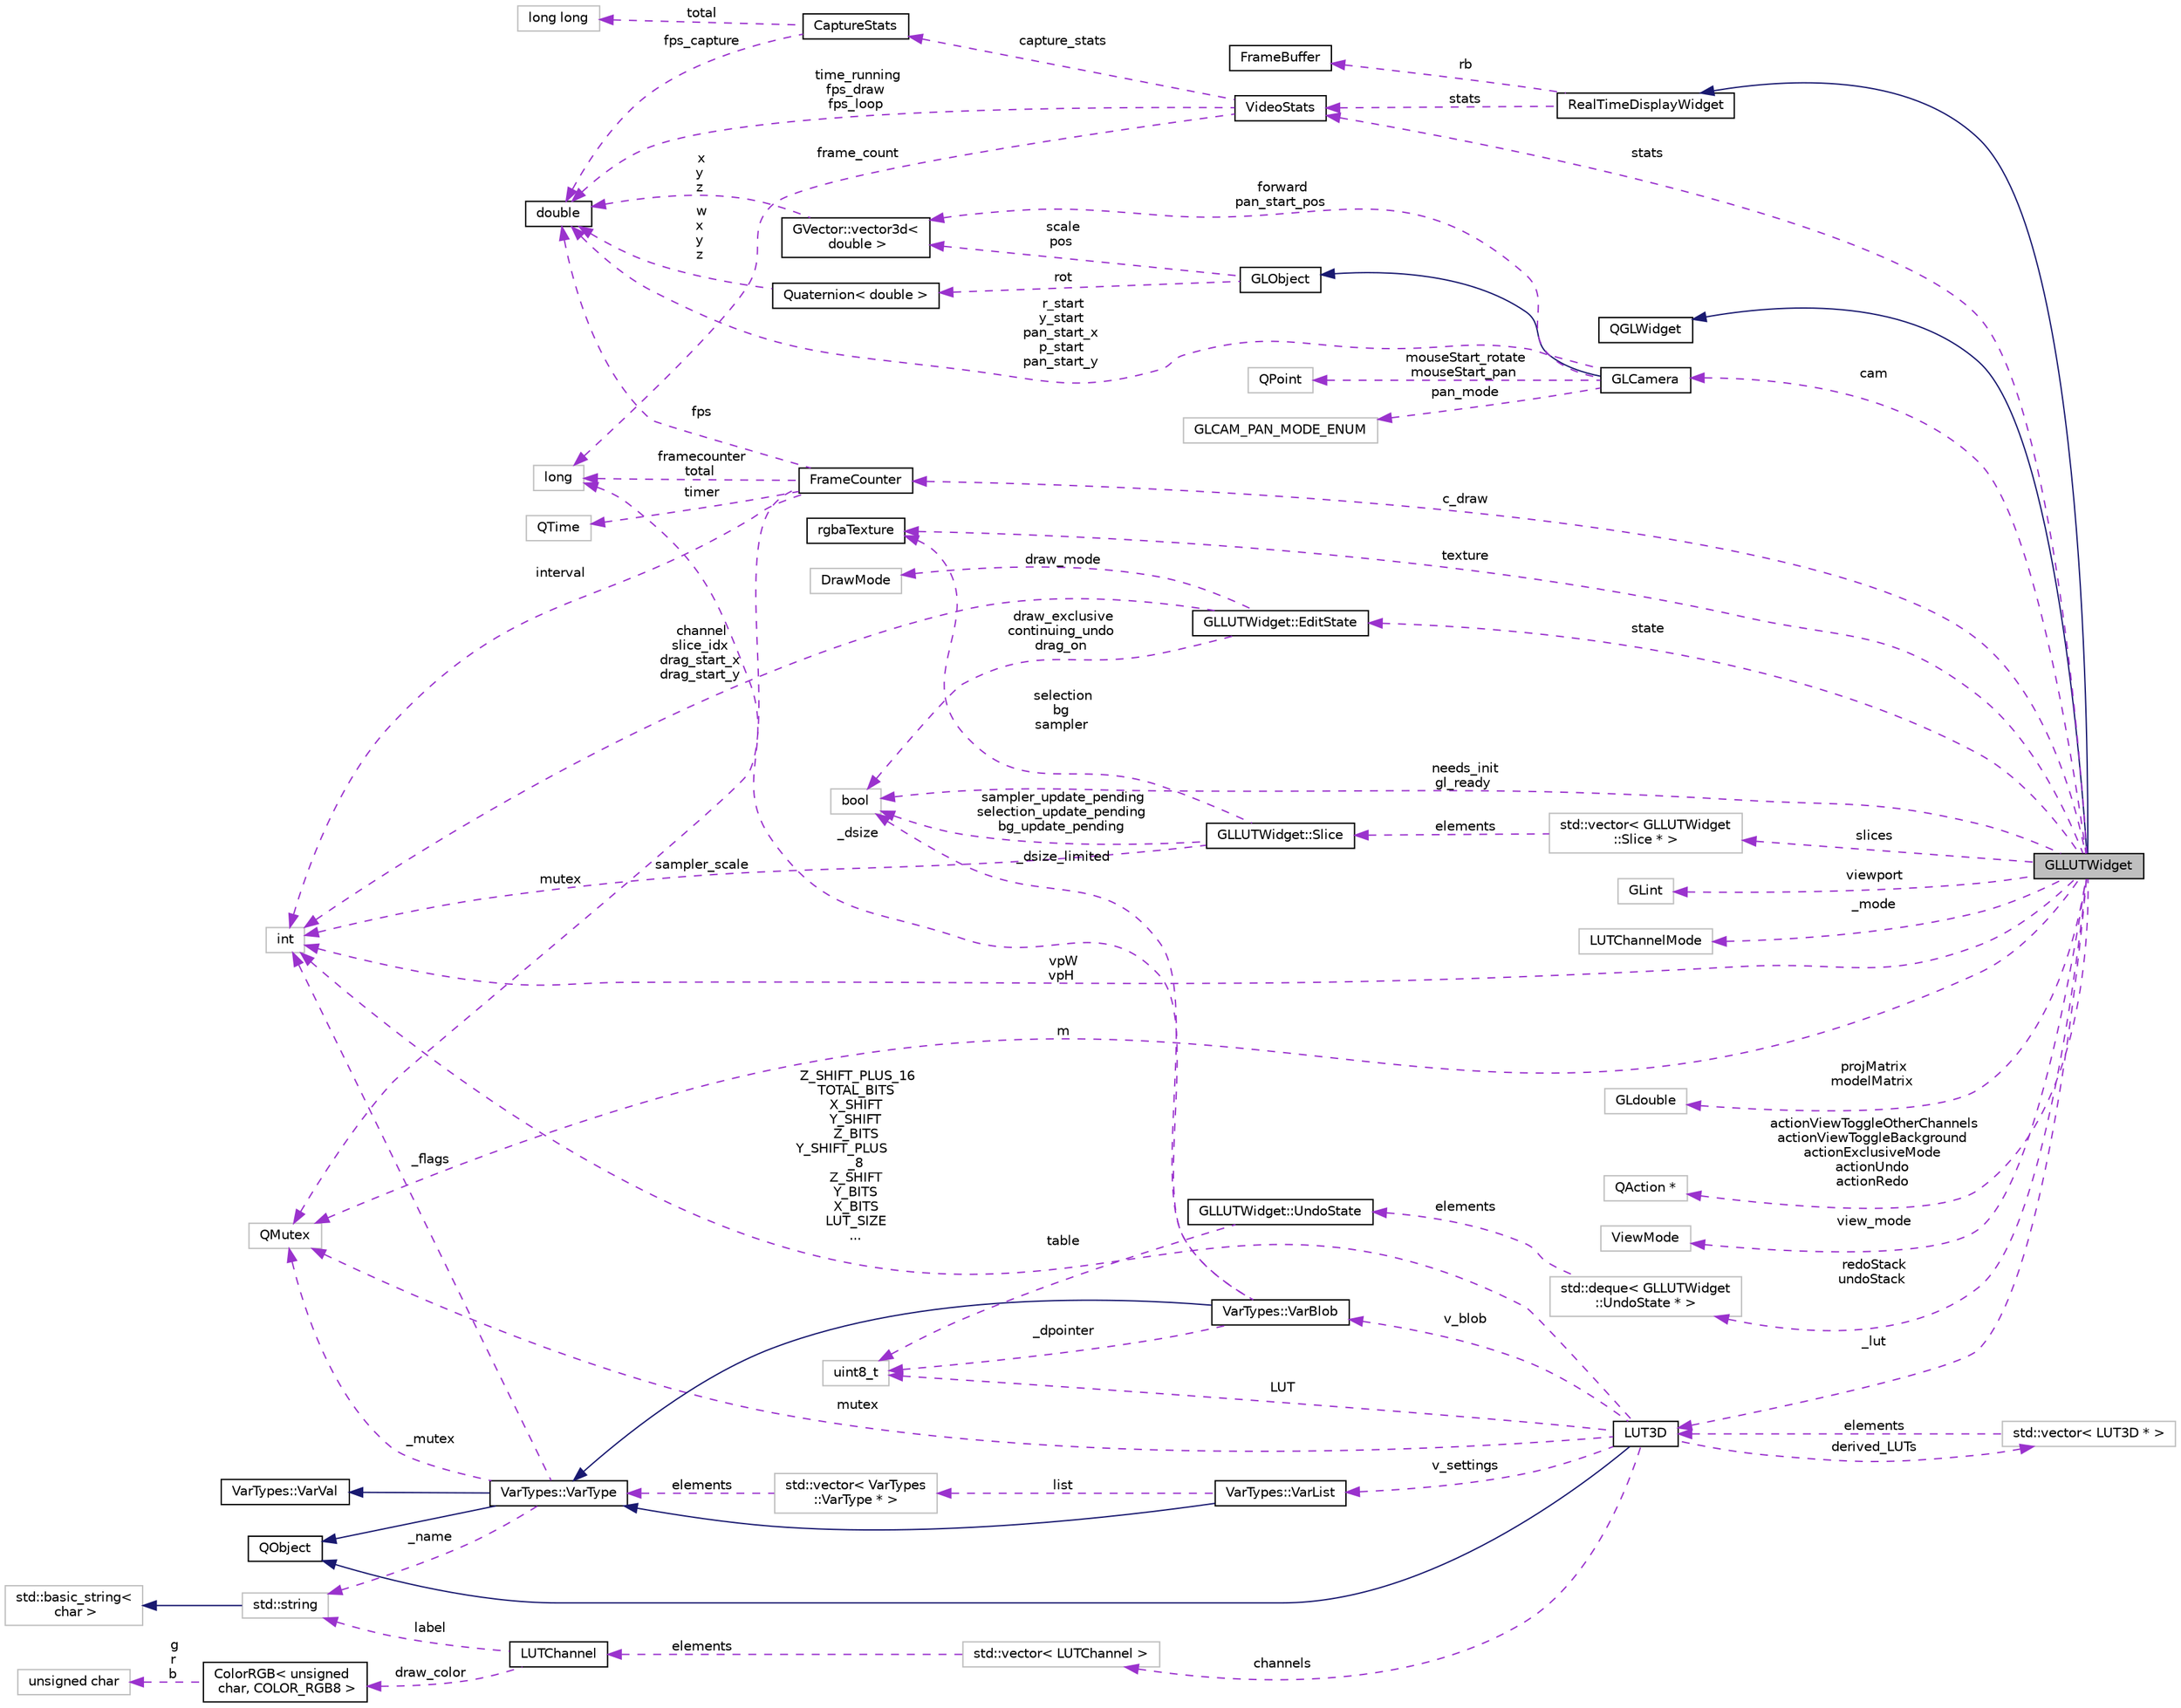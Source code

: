 digraph "GLLUTWidget"
{
 // INTERACTIVE_SVG=YES
  edge [fontname="Helvetica",fontsize="10",labelfontname="Helvetica",labelfontsize="10"];
  node [fontname="Helvetica",fontsize="10",shape=record];
  rankdir="LR";
  Node1 [label="GLLUTWidget",height=0.2,width=0.4,color="black", fillcolor="grey75", style="filled", fontcolor="black"];
  Node2 -> Node1 [dir="back",color="midnightblue",fontsize="10",style="solid",fontname="Helvetica"];
  Node2 [label="QGLWidget",height=0.2,width=0.4,color="black", fillcolor="white", style="filled",URL="$db/d46/class_q_g_l_widget.html"];
  Node3 -> Node1 [dir="back",color="midnightblue",fontsize="10",style="solid",fontname="Helvetica"];
  Node3 [label="RealTimeDisplayWidget",height=0.2,width=0.4,color="black", fillcolor="white", style="filled",URL="$d9/dd2/class_real_time_display_widget.html",tooltip="A base-class for all visualization-related display-widgets. "];
  Node4 -> Node3 [dir="back",color="darkorchid3",fontsize="10",style="dashed",label=" rb" ,fontname="Helvetica"];
  Node4 [label="FrameBuffer",height=0.2,width=0.4,color="black", fillcolor="white", style="filled",URL="$d8/d23/class_frame_buffer.html",tooltip="A RingBuffer consisting of items of type FrameData. "];
  Node5 -> Node3 [dir="back",color="darkorchid3",fontsize="10",style="dashed",label=" stats" ,fontname="Helvetica"];
  Node5 [label="VideoStats",height=0.2,width=0.4,color="black", fillcolor="white", style="filled",URL="$d7/d91/class_video_stats.html",tooltip="A class for storing video display statistics. "];
  Node6 -> Node5 [dir="back",color="darkorchid3",fontsize="10",style="dashed",label=" time_running\nfps_draw\nfps_loop" ,fontname="Helvetica"];
  Node6 [label="double",height=0.2,width=0.4,color="black", fillcolor="white", style="filled",URL="$df/de6/classdouble.html"];
  Node7 -> Node5 [dir="back",color="darkorchid3",fontsize="10",style="dashed",label=" frame_count" ,fontname="Helvetica"];
  Node7 [label="long",height=0.2,width=0.4,color="grey75", fillcolor="white", style="filled"];
  Node8 -> Node5 [dir="back",color="darkorchid3",fontsize="10",style="dashed",label=" capture_stats" ,fontname="Helvetica"];
  Node8 [label="CaptureStats",height=0.2,width=0.4,color="black", fillcolor="white", style="filled",URL="$dc/d3f/class_capture_stats.html",tooltip="A class for storing capture statistics. "];
  Node6 -> Node8 [dir="back",color="darkorchid3",fontsize="10",style="dashed",label=" fps_capture" ,fontname="Helvetica"];
  Node9 -> Node8 [dir="back",color="darkorchid3",fontsize="10",style="dashed",label=" total" ,fontname="Helvetica"];
  Node9 [label="long long",height=0.2,width=0.4,color="grey75", fillcolor="white", style="filled"];
  Node10 -> Node1 [dir="back",color="darkorchid3",fontsize="10",style="dashed",label=" c_draw" ,fontname="Helvetica"];
  Node10 [label="FrameCounter",height=0.2,width=0.4,color="black", fillcolor="white", style="filled",URL="$db/ded/class_frame_counter.html",tooltip="A class for frame counting and frame-rate measurements. "];
  Node6 -> Node10 [dir="back",color="darkorchid3",fontsize="10",style="dashed",label=" fps" ,fontname="Helvetica"];
  Node11 -> Node10 [dir="back",color="darkorchid3",fontsize="10",style="dashed",label=" timer" ,fontname="Helvetica"];
  Node11 [label="QTime",height=0.2,width=0.4,color="grey75", fillcolor="white", style="filled"];
  Node12 -> Node10 [dir="back",color="darkorchid3",fontsize="10",style="dashed",label=" interval" ,fontname="Helvetica"];
  Node12 [label="int",height=0.2,width=0.4,color="grey75", fillcolor="white", style="filled"];
  Node7 -> Node10 [dir="back",color="darkorchid3",fontsize="10",style="dashed",label=" framecounter\ntotal" ,fontname="Helvetica"];
  Node13 -> Node10 [dir="back",color="darkorchid3",fontsize="10",style="dashed",label=" mutex" ,fontname="Helvetica"];
  Node13 [label="QMutex",height=0.2,width=0.4,color="grey75", fillcolor="white", style="filled"];
  Node14 -> Node1 [dir="back",color="darkorchid3",fontsize="10",style="dashed",label=" cam" ,fontname="Helvetica"];
  Node14 [label="GLCamera",height=0.2,width=0.4,color="black", fillcolor="white", style="filled",URL="$da/d43/class_g_l_camera.html",tooltip="An OpenGL camera class. "];
  Node15 -> Node14 [dir="back",color="midnightblue",fontsize="10",style="solid",fontname="Helvetica"];
  Node15 [label="GLObject",height=0.2,width=0.4,color="black", fillcolor="white", style="filled",URL="$d8/db9/class_g_l_object.html",tooltip="A baseclass for all GL scene-objects it carries full 3d pose information (position, rotation) and scaling in object-aligned coordinate space. "];
  Node16 -> Node15 [dir="back",color="darkorchid3",fontsize="10",style="dashed",label=" rot" ,fontname="Helvetica"];
  Node16 [label="Quaternion\< double \>",height=0.2,width=0.4,color="black", fillcolor="white", style="filled",URL="$dc/de3/class_quaternion.html"];
  Node6 -> Node16 [dir="back",color="darkorchid3",fontsize="10",style="dashed",label=" w\nx\ny\nz" ,fontname="Helvetica"];
  Node17 -> Node15 [dir="back",color="darkorchid3",fontsize="10",style="dashed",label=" scale\npos" ,fontname="Helvetica"];
  Node17 [label="GVector::vector3d\<\l double \>",height=0.2,width=0.4,color="black", fillcolor="white", style="filled",URL="$d7/db8/class_g_vector_1_1vector3d.html"];
  Node6 -> Node17 [dir="back",color="darkorchid3",fontsize="10",style="dashed",label=" x\ny\nz" ,fontname="Helvetica"];
  Node6 -> Node14 [dir="back",color="darkorchid3",fontsize="10",style="dashed",label=" r_start\ny_start\npan_start_x\np_start\npan_start_y" ,fontname="Helvetica"];
  Node18 -> Node14 [dir="back",color="darkorchid3",fontsize="10",style="dashed",label=" pan_mode" ,fontname="Helvetica"];
  Node18 [label="GLCAM_PAN_MODE_ENUM",height=0.2,width=0.4,color="grey75", fillcolor="white", style="filled"];
  Node19 -> Node14 [dir="back",color="darkorchid3",fontsize="10",style="dashed",label=" mouseStart_rotate\nmouseStart_pan" ,fontname="Helvetica"];
  Node19 [label="QPoint",height=0.2,width=0.4,color="grey75", fillcolor="white", style="filled"];
  Node17 -> Node14 [dir="back",color="darkorchid3",fontsize="10",style="dashed",label=" forward\npan_start_pos" ,fontname="Helvetica"];
  Node20 -> Node1 [dir="back",color="darkorchid3",fontsize="10",style="dashed",label=" viewport" ,fontname="Helvetica"];
  Node20 [label="GLint",height=0.2,width=0.4,color="grey75", fillcolor="white", style="filled"];
  Node21 -> Node1 [dir="back",color="darkorchid3",fontsize="10",style="dashed",label=" _mode" ,fontname="Helvetica"];
  Node21 [label="LUTChannelMode",height=0.2,width=0.4,color="grey75", fillcolor="white", style="filled"];
  Node22 -> Node1 [dir="back",color="darkorchid3",fontsize="10",style="dashed",label=" state" ,fontname="Helvetica"];
  Node22 [label="GLLUTWidget::EditState",height=0.2,width=0.4,color="black", fillcolor="white", style="filled",URL="$d5/d4f/class_g_l_l_u_t_widget_1_1_edit_state.html"];
  Node12 -> Node22 [dir="back",color="darkorchid3",fontsize="10",style="dashed",label=" channel\nslice_idx\ndrag_start_x\ndrag_start_y" ,fontname="Helvetica"];
  Node23 -> Node22 [dir="back",color="darkorchid3",fontsize="10",style="dashed",label=" draw_exclusive\ncontinuing_undo\ndrag_on" ,fontname="Helvetica"];
  Node23 [label="bool",height=0.2,width=0.4,color="grey75", fillcolor="white", style="filled"];
  Node24 -> Node22 [dir="back",color="darkorchid3",fontsize="10",style="dashed",label=" draw_mode" ,fontname="Helvetica"];
  Node24 [label="DrawMode",height=0.2,width=0.4,color="grey75", fillcolor="white", style="filled"];
  Node25 -> Node1 [dir="back",color="darkorchid3",fontsize="10",style="dashed",label=" _lut" ,fontname="Helvetica"];
  Node25 [label="LUT3D",height=0.2,width=0.4,color="black", fillcolor="white", style="filled",URL="$d7/d15/class_l_u_t3_d.html",tooltip="A general 3D LUT class, allowing fast bit-wise lookup. "];
  Node26 -> Node25 [dir="back",color="midnightblue",fontsize="10",style="solid",fontname="Helvetica"];
  Node26 [label="QObject",height=0.2,width=0.4,color="black", fillcolor="white", style="filled",URL="$dc/d4f/class_q_object.html"];
  Node27 -> Node25 [dir="back",color="darkorchid3",fontsize="10",style="dashed",label=" v_settings" ,fontname="Helvetica"];
  Node27 [label="VarTypes::VarList",height=0.2,width=0.4,color="black", fillcolor="white", style="filled",URL="$d1/d74/class_var_types_1_1_var_list.html",tooltip="This is the list type of the VarTypes system. "];
  Node28 -> Node27 [dir="back",color="midnightblue",fontsize="10",style="solid",fontname="Helvetica"];
  Node28 [label="VarTypes::VarType",height=0.2,width=0.4,color="black", fillcolor="white", style="filled",URL="$d4/d59/class_var_types_1_1_var_type.html",tooltip="The base class of the VarTypes system. "];
  Node26 -> Node28 [dir="back",color="midnightblue",fontsize="10",style="solid",fontname="Helvetica"];
  Node29 -> Node28 [dir="back",color="midnightblue",fontsize="10",style="solid",fontname="Helvetica"];
  Node29 [label="VarTypes::VarVal",height=0.2,width=0.4,color="black", fillcolor="white", style="filled",URL="$d6/de8/class_var_types_1_1_var_val.html"];
  Node12 -> Node28 [dir="back",color="darkorchid3",fontsize="10",style="dashed",label=" _flags" ,fontname="Helvetica"];
  Node30 -> Node28 [dir="back",color="darkorchid3",fontsize="10",style="dashed",label=" _name" ,fontname="Helvetica"];
  Node30 [label="std::string",height=0.2,width=0.4,color="grey75", fillcolor="white", style="filled",tooltip="STL class. "];
  Node31 -> Node30 [dir="back",color="midnightblue",fontsize="10",style="solid",fontname="Helvetica"];
  Node31 [label="std::basic_string\<\l char \>",height=0.2,width=0.4,color="grey75", fillcolor="white", style="filled",tooltip="STL class. "];
  Node13 -> Node28 [dir="back",color="darkorchid3",fontsize="10",style="dashed",label=" _mutex" ,fontname="Helvetica"];
  Node32 -> Node27 [dir="back",color="darkorchid3",fontsize="10",style="dashed",label=" list" ,fontname="Helvetica"];
  Node32 [label="std::vector\< VarTypes\l::VarType * \>",height=0.2,width=0.4,color="grey75", fillcolor="white", style="filled"];
  Node28 -> Node32 [dir="back",color="darkorchid3",fontsize="10",style="dashed",label=" elements" ,fontname="Helvetica"];
  Node33 -> Node25 [dir="back",color="darkorchid3",fontsize="10",style="dashed",label=" derived_LUTs" ,fontname="Helvetica"];
  Node33 [label="std::vector\< LUT3D * \>",height=0.2,width=0.4,color="grey75", fillcolor="white", style="filled"];
  Node25 -> Node33 [dir="back",color="darkorchid3",fontsize="10",style="dashed",label=" elements" ,fontname="Helvetica"];
  Node34 -> Node25 [dir="back",color="darkorchid3",fontsize="10",style="dashed",label=" v_blob" ,fontname="Helvetica"];
  Node34 [label="VarTypes::VarBlob",height=0.2,width=0.4,color="black", fillcolor="white", style="filled",URL="$d3/dac/class_var_types_1_1_var_blob.html",tooltip="A Vartype for storing binary data. "];
  Node28 -> Node34 [dir="back",color="midnightblue",fontsize="10",style="solid",fontname="Helvetica"];
  Node23 -> Node34 [dir="back",color="darkorchid3",fontsize="10",style="dashed",label=" _dsize_limited" ,fontname="Helvetica"];
  Node35 -> Node34 [dir="back",color="darkorchid3",fontsize="10",style="dashed",label=" _dpointer" ,fontname="Helvetica"];
  Node35 [label="uint8_t",height=0.2,width=0.4,color="grey75", fillcolor="white", style="filled"];
  Node7 -> Node34 [dir="back",color="darkorchid3",fontsize="10",style="dashed",label=" _dsize" ,fontname="Helvetica"];
  Node12 -> Node25 [dir="back",color="darkorchid3",fontsize="10",style="dashed",label=" Z_SHIFT_PLUS_16\nTOTAL_BITS\nX_SHIFT\nY_SHIFT\nZ_BITS\nY_SHIFT_PLUS\l_8\nZ_SHIFT\nY_BITS\nX_BITS\nLUT_SIZE\n..." ,fontname="Helvetica"];
  Node35 -> Node25 [dir="back",color="darkorchid3",fontsize="10",style="dashed",label=" LUT" ,fontname="Helvetica"];
  Node13 -> Node25 [dir="back",color="darkorchid3",fontsize="10",style="dashed",label=" mutex" ,fontname="Helvetica"];
  Node36 -> Node25 [dir="back",color="darkorchid3",fontsize="10",style="dashed",label=" channels" ,fontname="Helvetica"];
  Node36 [label="std::vector\< LUTChannel \>",height=0.2,width=0.4,color="grey75", fillcolor="white", style="filled"];
  Node37 -> Node36 [dir="back",color="darkorchid3",fontsize="10",style="dashed",label=" elements" ,fontname="Helvetica"];
  Node37 [label="LUTChannel",height=0.2,width=0.4,color="black", fillcolor="white", style="filled",URL="$d3/d66/class_l_u_t_channel.html",tooltip="A text and color-label for a channel used in the LUT3D class. "];
  Node38 -> Node37 [dir="back",color="darkorchid3",fontsize="10",style="dashed",label=" draw_color" ,fontname="Helvetica"];
  Node38 [label="ColorRGB\< unsigned\l char, COLOR_RGB8 \>",height=0.2,width=0.4,color="black", fillcolor="white", style="filled",URL="$d7/dff/class_color_r_g_b.html"];
  Node39 -> Node38 [dir="back",color="darkorchid3",fontsize="10",style="dashed",label=" g\nr\nb" ,fontname="Helvetica"];
  Node39 [label="unsigned char",height=0.2,width=0.4,color="grey75", fillcolor="white", style="filled"];
  Node30 -> Node37 [dir="back",color="darkorchid3",fontsize="10",style="dashed",label=" label" ,fontname="Helvetica"];
  Node40 -> Node1 [dir="back",color="darkorchid3",fontsize="10",style="dashed",label=" projMatrix\nmodelMatrix" ,fontname="Helvetica"];
  Node40 [label="GLdouble",height=0.2,width=0.4,color="grey75", fillcolor="white", style="filled"];
  Node41 -> Node1 [dir="back",color="darkorchid3",fontsize="10",style="dashed",label=" actionViewToggleOtherChannels\nactionViewToggleBackground\nactionExclusiveMode\nactionUndo\nactionRedo" ,fontname="Helvetica"];
  Node41 [label="QAction *",height=0.2,width=0.4,color="grey75", fillcolor="white", style="filled"];
  Node5 -> Node1 [dir="back",color="darkorchid3",fontsize="10",style="dashed",label=" stats" ,fontname="Helvetica"];
  Node12 -> Node1 [dir="back",color="darkorchid3",fontsize="10",style="dashed",label=" vpW\nvpH" ,fontname="Helvetica"];
  Node23 -> Node1 [dir="back",color="darkorchid3",fontsize="10",style="dashed",label=" needs_init\ngl_ready" ,fontname="Helvetica"];
  Node42 -> Node1 [dir="back",color="darkorchid3",fontsize="10",style="dashed",label=" view_mode" ,fontname="Helvetica"];
  Node42 [label="ViewMode",height=0.2,width=0.4,color="grey75", fillcolor="white", style="filled"];
  Node43 -> Node1 [dir="back",color="darkorchid3",fontsize="10",style="dashed",label=" slices" ,fontname="Helvetica"];
  Node43 [label="std::vector\< GLLUTWidget\l::Slice * \>",height=0.2,width=0.4,color="grey75", fillcolor="white", style="filled"];
  Node44 -> Node43 [dir="back",color="darkorchid3",fontsize="10",style="dashed",label=" elements" ,fontname="Helvetica"];
  Node44 [label="GLLUTWidget::Slice",height=0.2,width=0.4,color="black", fillcolor="white", style="filled",URL="$d6/d25/class_g_l_l_u_t_widget_1_1_slice.html"];
  Node12 -> Node44 [dir="back",color="darkorchid3",fontsize="10",style="dashed",label=" sampler_scale" ,fontname="Helvetica"];
  Node23 -> Node44 [dir="back",color="darkorchid3",fontsize="10",style="dashed",label=" sampler_update_pending\nselection_update_pending\nbg_update_pending" ,fontname="Helvetica"];
  Node45 -> Node44 [dir="back",color="darkorchid3",fontsize="10",style="dashed",label=" selection\nbg\nsampler" ,fontname="Helvetica"];
  Node45 [label="rgbaTexture",height=0.2,width=0.4,color="black", fillcolor="white", style="filled",URL="$d4/ddc/classrgba_texture.html",tooltip="an instantiation of the glTexture class using rgbaImage "];
  Node45 -> Node1 [dir="back",color="darkorchid3",fontsize="10",style="dashed",label=" texture" ,fontname="Helvetica"];
  Node13 -> Node1 [dir="back",color="darkorchid3",fontsize="10",style="dashed",label=" m" ,fontname="Helvetica"];
  Node46 -> Node1 [dir="back",color="darkorchid3",fontsize="10",style="dashed",label=" redoStack\nundoStack" ,fontname="Helvetica"];
  Node46 [label="std::deque\< GLLUTWidget\l::UndoState * \>",height=0.2,width=0.4,color="grey75", fillcolor="white", style="filled"];
  Node47 -> Node46 [dir="back",color="darkorchid3",fontsize="10",style="dashed",label=" elements" ,fontname="Helvetica"];
  Node47 [label="GLLUTWidget::UndoState",height=0.2,width=0.4,color="black", fillcolor="white", style="filled",URL="$d7/d14/class_g_l_l_u_t_widget_1_1_undo_state.html"];
  Node35 -> Node47 [dir="back",color="darkorchid3",fontsize="10",style="dashed",label=" table" ,fontname="Helvetica"];
}
